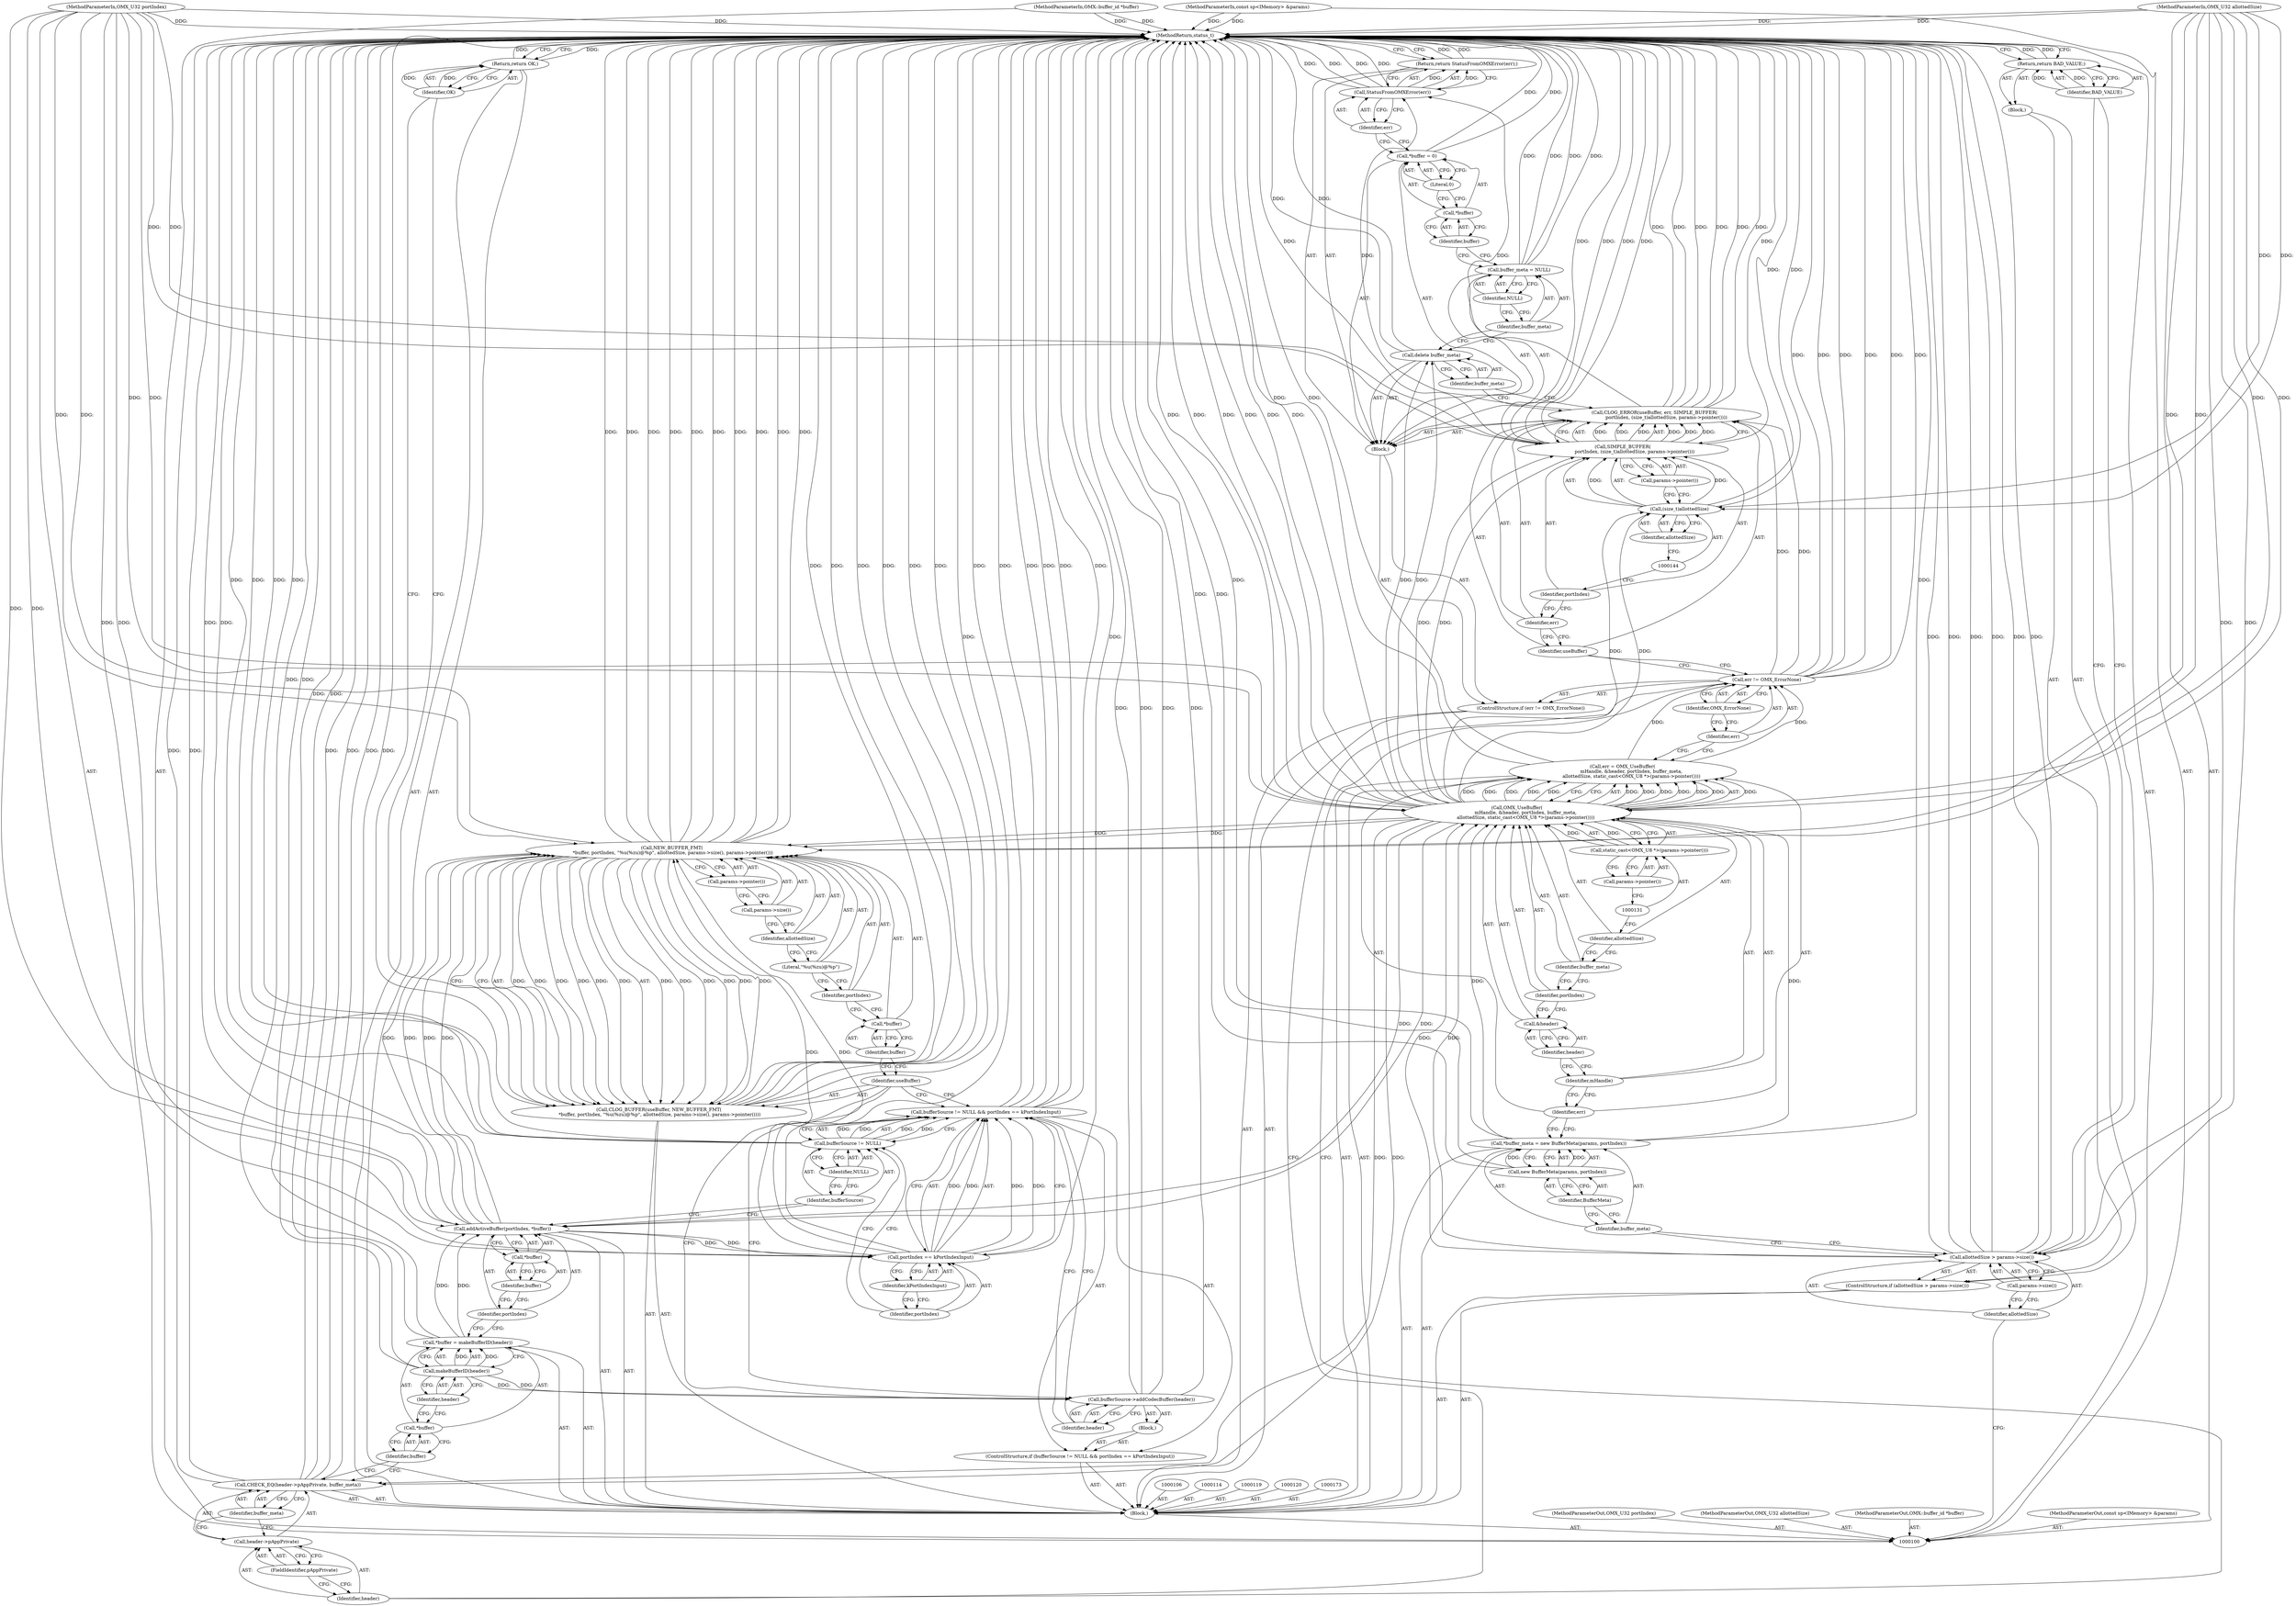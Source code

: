 digraph "0_Android_b351eabb428c7ca85a34513c64601f437923d576_11" {
"1000197" [label="(MethodReturn,status_t)"];
"1000115" [label="(Call,*buffer_meta = new BufferMeta(params, portIndex))"];
"1000116" [label="(Identifier,buffer_meta)"];
"1000117" [label="(Call,new BufferMeta(params, portIndex))"];
"1000118" [label="(Identifier,BufferMeta)"];
"1000121" [label="(Call,err = OMX_UseBuffer(\n            mHandle, &header, portIndex, buffer_meta,\n            allottedSize, static_cast<OMX_U8 *>(params->pointer())))"];
"1000122" [label="(Identifier,err)"];
"1000123" [label="(Call,OMX_UseBuffer(\n            mHandle, &header, portIndex, buffer_meta,\n            allottedSize, static_cast<OMX_U8 *>(params->pointer())))"];
"1000124" [label="(Identifier,mHandle)"];
"1000125" [label="(Call,&header)"];
"1000126" [label="(Identifier,header)"];
"1000127" [label="(Identifier,portIndex)"];
"1000128" [label="(Identifier,buffer_meta)"];
"1000129" [label="(Identifier,allottedSize)"];
"1000130" [label="(Call,static_cast<OMX_U8 *>(params->pointer()))"];
"1000132" [label="(Call,params->pointer())"];
"1000133" [label="(ControlStructure,if (err != OMX_ErrorNone))"];
"1000136" [label="(Identifier,OMX_ErrorNone)"];
"1000137" [label="(Block,)"];
"1000134" [label="(Call,err != OMX_ErrorNone)"];
"1000135" [label="(Identifier,err)"];
"1000139" [label="(Identifier,useBuffer)"];
"1000140" [label="(Identifier,err)"];
"1000141" [label="(Call,SIMPLE_BUFFER(\n                portIndex, (size_t)allottedSize, params->pointer()))"];
"1000138" [label="(Call,CLOG_ERROR(useBuffer, err, SIMPLE_BUFFER(\n                portIndex, (size_t)allottedSize, params->pointer())))"];
"1000102" [label="(MethodParameterIn,const sp<IMemory> &params)"];
"1000327" [label="(MethodParameterOut,const sp<IMemory> &params)"];
"1000101" [label="(MethodParameterIn,OMX_U32 portIndex)"];
"1000326" [label="(MethodParameterOut,OMX_U32 portIndex)"];
"1000142" [label="(Identifier,portIndex)"];
"1000143" [label="(Call,(size_t)allottedSize)"];
"1000145" [label="(Identifier,allottedSize)"];
"1000146" [label="(Call,params->pointer())"];
"1000147" [label="(Call,delete buffer_meta)"];
"1000148" [label="(Identifier,buffer_meta)"];
"1000151" [label="(Identifier,NULL)"];
"1000149" [label="(Call,buffer_meta = NULL)"];
"1000150" [label="(Identifier,buffer_meta)"];
"1000152" [label="(Call,*buffer = 0)"];
"1000153" [label="(Call,*buffer)"];
"1000155" [label="(Literal,0)"];
"1000154" [label="(Identifier,buffer)"];
"1000156" [label="(Return,return StatusFromOMXError(err);)"];
"1000158" [label="(Identifier,err)"];
"1000157" [label="(Call,StatusFromOMXError(err))"];
"1000104" [label="(MethodParameterIn,OMX_U32 allottedSize)"];
"1000329" [label="(MethodParameterOut,OMX_U32 allottedSize)"];
"1000105" [label="(Block,)"];
"1000103" [label="(MethodParameterIn,OMX::buffer_id *buffer)"];
"1000328" [label="(MethodParameterOut,OMX::buffer_id *buffer)"];
"1000160" [label="(Call,header->pAppPrivate)"];
"1000161" [label="(Identifier,header)"];
"1000162" [label="(FieldIdentifier,pAppPrivate)"];
"1000163" [label="(Identifier,buffer_meta)"];
"1000159" [label="(Call,CHECK_EQ(header->pAppPrivate, buffer_meta))"];
"1000164" [label="(Call,*buffer = makeBufferID(header))"];
"1000165" [label="(Call,*buffer)"];
"1000167" [label="(Call,makeBufferID(header))"];
"1000166" [label="(Identifier,buffer)"];
"1000168" [label="(Identifier,header)"];
"1000170" [label="(Identifier,portIndex)"];
"1000171" [label="(Call,*buffer)"];
"1000172" [label="(Identifier,buffer)"];
"1000169" [label="(Call,addActiveBuffer(portIndex, *buffer))"];
"1000174" [label="(ControlStructure,if (bufferSource != NULL && portIndex == kPortIndexInput))"];
"1000178" [label="(Identifier,NULL)"];
"1000179" [label="(Call,portIndex == kPortIndexInput)"];
"1000180" [label="(Identifier,portIndex)"];
"1000181" [label="(Identifier,kPortIndexInput)"];
"1000175" [label="(Call,bufferSource != NULL && portIndex == kPortIndexInput)"];
"1000176" [label="(Call,bufferSource != NULL)"];
"1000177" [label="(Identifier,bufferSource)"];
"1000182" [label="(Block,)"];
"1000184" [label="(Identifier,header)"];
"1000183" [label="(Call,bufferSource->addCodecBuffer(header))"];
"1000186" [label="(Identifier,useBuffer)"];
"1000187" [label="(Call,NEW_BUFFER_FMT(\n *buffer, portIndex, \"%u(%zu)@%p\", allottedSize, params->size(), params->pointer()))"];
"1000185" [label="(Call,CLOG_BUFFER(useBuffer, NEW_BUFFER_FMT(\n *buffer, portIndex, \"%u(%zu)@%p\", allottedSize, params->size(), params->pointer())))"];
"1000188" [label="(Call,*buffer)"];
"1000190" [label="(Identifier,portIndex)"];
"1000189" [label="(Identifier,buffer)"];
"1000191" [label="(Literal,\"%u(%zu)@%p\")"];
"1000192" [label="(Identifier,allottedSize)"];
"1000193" [label="(Call,params->size())"];
"1000194" [label="(Call,params->pointer())"];
"1000195" [label="(Return,return OK;)"];
"1000196" [label="(Identifier,OK)"];
"1000107" [label="(ControlStructure,if (allottedSize > params->size()))"];
"1000110" [label="(Call,params->size())"];
"1000111" [label="(Block,)"];
"1000108" [label="(Call,allottedSize > params->size())"];
"1000109" [label="(Identifier,allottedSize)"];
"1000113" [label="(Identifier,BAD_VALUE)"];
"1000112" [label="(Return,return BAD_VALUE;)"];
"1000197" -> "1000100"  [label="AST: "];
"1000197" -> "1000112"  [label="CFG: "];
"1000197" -> "1000156"  [label="CFG: "];
"1000197" -> "1000195"  [label="CFG: "];
"1000108" -> "1000197"  [label="DDG: "];
"1000108" -> "1000197"  [label="DDG: "];
"1000108" -> "1000197"  [label="DDG: "];
"1000185" -> "1000197"  [label="DDG: "];
"1000185" -> "1000197"  [label="DDG: "];
"1000185" -> "1000197"  [label="DDG: "];
"1000149" -> "1000197"  [label="DDG: "];
"1000149" -> "1000197"  [label="DDG: "];
"1000157" -> "1000197"  [label="DDG: "];
"1000157" -> "1000197"  [label="DDG: "];
"1000159" -> "1000197"  [label="DDG: "];
"1000159" -> "1000197"  [label="DDG: "];
"1000159" -> "1000197"  [label="DDG: "];
"1000179" -> "1000197"  [label="DDG: "];
"1000152" -> "1000197"  [label="DDG: "];
"1000117" -> "1000197"  [label="DDG: "];
"1000102" -> "1000197"  [label="DDG: "];
"1000138" -> "1000197"  [label="DDG: "];
"1000138" -> "1000197"  [label="DDG: "];
"1000138" -> "1000197"  [label="DDG: "];
"1000123" -> "1000197"  [label="DDG: "];
"1000123" -> "1000197"  [label="DDG: "];
"1000123" -> "1000197"  [label="DDG: "];
"1000115" -> "1000197"  [label="DDG: "];
"1000187" -> "1000197"  [label="DDG: "];
"1000187" -> "1000197"  [label="DDG: "];
"1000187" -> "1000197"  [label="DDG: "];
"1000187" -> "1000197"  [label="DDG: "];
"1000187" -> "1000197"  [label="DDG: "];
"1000176" -> "1000197"  [label="DDG: "];
"1000176" -> "1000197"  [label="DDG: "];
"1000167" -> "1000197"  [label="DDG: "];
"1000141" -> "1000197"  [label="DDG: "];
"1000141" -> "1000197"  [label="DDG: "];
"1000141" -> "1000197"  [label="DDG: "];
"1000169" -> "1000197"  [label="DDG: "];
"1000175" -> "1000197"  [label="DDG: "];
"1000175" -> "1000197"  [label="DDG: "];
"1000175" -> "1000197"  [label="DDG: "];
"1000104" -> "1000197"  [label="DDG: "];
"1000121" -> "1000197"  [label="DDG: "];
"1000183" -> "1000197"  [label="DDG: "];
"1000183" -> "1000197"  [label="DDG: "];
"1000164" -> "1000197"  [label="DDG: "];
"1000134" -> "1000197"  [label="DDG: "];
"1000134" -> "1000197"  [label="DDG: "];
"1000134" -> "1000197"  [label="DDG: "];
"1000103" -> "1000197"  [label="DDG: "];
"1000101" -> "1000197"  [label="DDG: "];
"1000143" -> "1000197"  [label="DDG: "];
"1000147" -> "1000197"  [label="DDG: "];
"1000112" -> "1000197"  [label="DDG: "];
"1000195" -> "1000197"  [label="DDG: "];
"1000156" -> "1000197"  [label="DDG: "];
"1000115" -> "1000105"  [label="AST: "];
"1000115" -> "1000117"  [label="CFG: "];
"1000116" -> "1000115"  [label="AST: "];
"1000117" -> "1000115"  [label="AST: "];
"1000122" -> "1000115"  [label="CFG: "];
"1000115" -> "1000197"  [label="DDG: "];
"1000117" -> "1000115"  [label="DDG: "];
"1000115" -> "1000123"  [label="DDG: "];
"1000116" -> "1000115"  [label="AST: "];
"1000116" -> "1000108"  [label="CFG: "];
"1000118" -> "1000116"  [label="CFG: "];
"1000117" -> "1000115"  [label="AST: "];
"1000117" -> "1000118"  [label="CFG: "];
"1000118" -> "1000117"  [label="AST: "];
"1000115" -> "1000117"  [label="CFG: "];
"1000117" -> "1000197"  [label="DDG: "];
"1000117" -> "1000115"  [label="DDG: "];
"1000118" -> "1000117"  [label="AST: "];
"1000118" -> "1000116"  [label="CFG: "];
"1000117" -> "1000118"  [label="CFG: "];
"1000121" -> "1000105"  [label="AST: "];
"1000121" -> "1000123"  [label="CFG: "];
"1000122" -> "1000121"  [label="AST: "];
"1000123" -> "1000121"  [label="AST: "];
"1000135" -> "1000121"  [label="CFG: "];
"1000121" -> "1000197"  [label="DDG: "];
"1000123" -> "1000121"  [label="DDG: "];
"1000123" -> "1000121"  [label="DDG: "];
"1000123" -> "1000121"  [label="DDG: "];
"1000123" -> "1000121"  [label="DDG: "];
"1000123" -> "1000121"  [label="DDG: "];
"1000123" -> "1000121"  [label="DDG: "];
"1000121" -> "1000134"  [label="DDG: "];
"1000122" -> "1000121"  [label="AST: "];
"1000122" -> "1000115"  [label="CFG: "];
"1000124" -> "1000122"  [label="CFG: "];
"1000123" -> "1000121"  [label="AST: "];
"1000123" -> "1000130"  [label="CFG: "];
"1000124" -> "1000123"  [label="AST: "];
"1000125" -> "1000123"  [label="AST: "];
"1000127" -> "1000123"  [label="AST: "];
"1000128" -> "1000123"  [label="AST: "];
"1000129" -> "1000123"  [label="AST: "];
"1000130" -> "1000123"  [label="AST: "];
"1000121" -> "1000123"  [label="CFG: "];
"1000123" -> "1000197"  [label="DDG: "];
"1000123" -> "1000197"  [label="DDG: "];
"1000123" -> "1000197"  [label="DDG: "];
"1000123" -> "1000121"  [label="DDG: "];
"1000123" -> "1000121"  [label="DDG: "];
"1000123" -> "1000121"  [label="DDG: "];
"1000123" -> "1000121"  [label="DDG: "];
"1000123" -> "1000121"  [label="DDG: "];
"1000123" -> "1000121"  [label="DDG: "];
"1000101" -> "1000123"  [label="DDG: "];
"1000115" -> "1000123"  [label="DDG: "];
"1000108" -> "1000123"  [label="DDG: "];
"1000104" -> "1000123"  [label="DDG: "];
"1000130" -> "1000123"  [label="DDG: "];
"1000123" -> "1000141"  [label="DDG: "];
"1000123" -> "1000143"  [label="DDG: "];
"1000123" -> "1000147"  [label="DDG: "];
"1000123" -> "1000159"  [label="DDG: "];
"1000123" -> "1000169"  [label="DDG: "];
"1000123" -> "1000187"  [label="DDG: "];
"1000124" -> "1000123"  [label="AST: "];
"1000124" -> "1000122"  [label="CFG: "];
"1000126" -> "1000124"  [label="CFG: "];
"1000125" -> "1000123"  [label="AST: "];
"1000125" -> "1000126"  [label="CFG: "];
"1000126" -> "1000125"  [label="AST: "];
"1000127" -> "1000125"  [label="CFG: "];
"1000126" -> "1000125"  [label="AST: "];
"1000126" -> "1000124"  [label="CFG: "];
"1000125" -> "1000126"  [label="CFG: "];
"1000127" -> "1000123"  [label="AST: "];
"1000127" -> "1000125"  [label="CFG: "];
"1000128" -> "1000127"  [label="CFG: "];
"1000128" -> "1000123"  [label="AST: "];
"1000128" -> "1000127"  [label="CFG: "];
"1000129" -> "1000128"  [label="CFG: "];
"1000129" -> "1000123"  [label="AST: "];
"1000129" -> "1000128"  [label="CFG: "];
"1000131" -> "1000129"  [label="CFG: "];
"1000130" -> "1000123"  [label="AST: "];
"1000130" -> "1000132"  [label="CFG: "];
"1000131" -> "1000130"  [label="AST: "];
"1000132" -> "1000130"  [label="AST: "];
"1000123" -> "1000130"  [label="CFG: "];
"1000130" -> "1000123"  [label="DDG: "];
"1000132" -> "1000130"  [label="AST: "];
"1000132" -> "1000131"  [label="CFG: "];
"1000130" -> "1000132"  [label="CFG: "];
"1000133" -> "1000105"  [label="AST: "];
"1000134" -> "1000133"  [label="AST: "];
"1000137" -> "1000133"  [label="AST: "];
"1000136" -> "1000134"  [label="AST: "];
"1000136" -> "1000135"  [label="CFG: "];
"1000134" -> "1000136"  [label="CFG: "];
"1000137" -> "1000133"  [label="AST: "];
"1000138" -> "1000137"  [label="AST: "];
"1000147" -> "1000137"  [label="AST: "];
"1000149" -> "1000137"  [label="AST: "];
"1000152" -> "1000137"  [label="AST: "];
"1000156" -> "1000137"  [label="AST: "];
"1000134" -> "1000133"  [label="AST: "];
"1000134" -> "1000136"  [label="CFG: "];
"1000135" -> "1000134"  [label="AST: "];
"1000136" -> "1000134"  [label="AST: "];
"1000139" -> "1000134"  [label="CFG: "];
"1000161" -> "1000134"  [label="CFG: "];
"1000134" -> "1000197"  [label="DDG: "];
"1000134" -> "1000197"  [label="DDG: "];
"1000134" -> "1000197"  [label="DDG: "];
"1000121" -> "1000134"  [label="DDG: "];
"1000134" -> "1000138"  [label="DDG: "];
"1000135" -> "1000134"  [label="AST: "];
"1000135" -> "1000121"  [label="CFG: "];
"1000136" -> "1000135"  [label="CFG: "];
"1000139" -> "1000138"  [label="AST: "];
"1000139" -> "1000134"  [label="CFG: "];
"1000140" -> "1000139"  [label="CFG: "];
"1000140" -> "1000138"  [label="AST: "];
"1000140" -> "1000139"  [label="CFG: "];
"1000142" -> "1000140"  [label="CFG: "];
"1000141" -> "1000138"  [label="AST: "];
"1000141" -> "1000146"  [label="CFG: "];
"1000142" -> "1000141"  [label="AST: "];
"1000143" -> "1000141"  [label="AST: "];
"1000146" -> "1000141"  [label="AST: "];
"1000138" -> "1000141"  [label="CFG: "];
"1000141" -> "1000197"  [label="DDG: "];
"1000141" -> "1000197"  [label="DDG: "];
"1000141" -> "1000197"  [label="DDG: "];
"1000141" -> "1000138"  [label="DDG: "];
"1000141" -> "1000138"  [label="DDG: "];
"1000141" -> "1000138"  [label="DDG: "];
"1000123" -> "1000141"  [label="DDG: "];
"1000101" -> "1000141"  [label="DDG: "];
"1000143" -> "1000141"  [label="DDG: "];
"1000138" -> "1000137"  [label="AST: "];
"1000138" -> "1000141"  [label="CFG: "];
"1000139" -> "1000138"  [label="AST: "];
"1000140" -> "1000138"  [label="AST: "];
"1000141" -> "1000138"  [label="AST: "];
"1000148" -> "1000138"  [label="CFG: "];
"1000138" -> "1000197"  [label="DDG: "];
"1000138" -> "1000197"  [label="DDG: "];
"1000138" -> "1000197"  [label="DDG: "];
"1000134" -> "1000138"  [label="DDG: "];
"1000141" -> "1000138"  [label="DDG: "];
"1000141" -> "1000138"  [label="DDG: "];
"1000141" -> "1000138"  [label="DDG: "];
"1000138" -> "1000157"  [label="DDG: "];
"1000102" -> "1000100"  [label="AST: "];
"1000102" -> "1000197"  [label="DDG: "];
"1000327" -> "1000100"  [label="AST: "];
"1000101" -> "1000100"  [label="AST: "];
"1000101" -> "1000197"  [label="DDG: "];
"1000101" -> "1000123"  [label="DDG: "];
"1000101" -> "1000141"  [label="DDG: "];
"1000101" -> "1000169"  [label="DDG: "];
"1000101" -> "1000179"  [label="DDG: "];
"1000101" -> "1000187"  [label="DDG: "];
"1000326" -> "1000100"  [label="AST: "];
"1000142" -> "1000141"  [label="AST: "];
"1000142" -> "1000140"  [label="CFG: "];
"1000144" -> "1000142"  [label="CFG: "];
"1000143" -> "1000141"  [label="AST: "];
"1000143" -> "1000145"  [label="CFG: "];
"1000144" -> "1000143"  [label="AST: "];
"1000145" -> "1000143"  [label="AST: "];
"1000146" -> "1000143"  [label="CFG: "];
"1000143" -> "1000197"  [label="DDG: "];
"1000143" -> "1000141"  [label="DDG: "];
"1000123" -> "1000143"  [label="DDG: "];
"1000104" -> "1000143"  [label="DDG: "];
"1000145" -> "1000143"  [label="AST: "];
"1000145" -> "1000144"  [label="CFG: "];
"1000143" -> "1000145"  [label="CFG: "];
"1000146" -> "1000141"  [label="AST: "];
"1000146" -> "1000143"  [label="CFG: "];
"1000141" -> "1000146"  [label="CFG: "];
"1000147" -> "1000137"  [label="AST: "];
"1000147" -> "1000148"  [label="CFG: "];
"1000148" -> "1000147"  [label="AST: "];
"1000150" -> "1000147"  [label="CFG: "];
"1000147" -> "1000197"  [label="DDG: "];
"1000123" -> "1000147"  [label="DDG: "];
"1000148" -> "1000147"  [label="AST: "];
"1000148" -> "1000138"  [label="CFG: "];
"1000147" -> "1000148"  [label="CFG: "];
"1000151" -> "1000149"  [label="AST: "];
"1000151" -> "1000150"  [label="CFG: "];
"1000149" -> "1000151"  [label="CFG: "];
"1000149" -> "1000137"  [label="AST: "];
"1000149" -> "1000151"  [label="CFG: "];
"1000150" -> "1000149"  [label="AST: "];
"1000151" -> "1000149"  [label="AST: "];
"1000154" -> "1000149"  [label="CFG: "];
"1000149" -> "1000197"  [label="DDG: "];
"1000149" -> "1000197"  [label="DDG: "];
"1000150" -> "1000149"  [label="AST: "];
"1000150" -> "1000147"  [label="CFG: "];
"1000151" -> "1000150"  [label="CFG: "];
"1000152" -> "1000137"  [label="AST: "];
"1000152" -> "1000155"  [label="CFG: "];
"1000153" -> "1000152"  [label="AST: "];
"1000155" -> "1000152"  [label="AST: "];
"1000158" -> "1000152"  [label="CFG: "];
"1000152" -> "1000197"  [label="DDG: "];
"1000153" -> "1000152"  [label="AST: "];
"1000153" -> "1000154"  [label="CFG: "];
"1000154" -> "1000153"  [label="AST: "];
"1000155" -> "1000153"  [label="CFG: "];
"1000155" -> "1000152"  [label="AST: "];
"1000155" -> "1000153"  [label="CFG: "];
"1000152" -> "1000155"  [label="CFG: "];
"1000154" -> "1000153"  [label="AST: "];
"1000154" -> "1000149"  [label="CFG: "];
"1000153" -> "1000154"  [label="CFG: "];
"1000156" -> "1000137"  [label="AST: "];
"1000156" -> "1000157"  [label="CFG: "];
"1000157" -> "1000156"  [label="AST: "];
"1000197" -> "1000156"  [label="CFG: "];
"1000156" -> "1000197"  [label="DDG: "];
"1000157" -> "1000156"  [label="DDG: "];
"1000158" -> "1000157"  [label="AST: "];
"1000158" -> "1000152"  [label="CFG: "];
"1000157" -> "1000158"  [label="CFG: "];
"1000157" -> "1000156"  [label="AST: "];
"1000157" -> "1000158"  [label="CFG: "];
"1000158" -> "1000157"  [label="AST: "];
"1000156" -> "1000157"  [label="CFG: "];
"1000157" -> "1000197"  [label="DDG: "];
"1000157" -> "1000197"  [label="DDG: "];
"1000157" -> "1000156"  [label="DDG: "];
"1000138" -> "1000157"  [label="DDG: "];
"1000104" -> "1000100"  [label="AST: "];
"1000104" -> "1000197"  [label="DDG: "];
"1000104" -> "1000108"  [label="DDG: "];
"1000104" -> "1000123"  [label="DDG: "];
"1000104" -> "1000143"  [label="DDG: "];
"1000104" -> "1000187"  [label="DDG: "];
"1000329" -> "1000100"  [label="AST: "];
"1000105" -> "1000100"  [label="AST: "];
"1000106" -> "1000105"  [label="AST: "];
"1000107" -> "1000105"  [label="AST: "];
"1000114" -> "1000105"  [label="AST: "];
"1000115" -> "1000105"  [label="AST: "];
"1000119" -> "1000105"  [label="AST: "];
"1000120" -> "1000105"  [label="AST: "];
"1000121" -> "1000105"  [label="AST: "];
"1000133" -> "1000105"  [label="AST: "];
"1000159" -> "1000105"  [label="AST: "];
"1000164" -> "1000105"  [label="AST: "];
"1000169" -> "1000105"  [label="AST: "];
"1000173" -> "1000105"  [label="AST: "];
"1000174" -> "1000105"  [label="AST: "];
"1000185" -> "1000105"  [label="AST: "];
"1000195" -> "1000105"  [label="AST: "];
"1000103" -> "1000100"  [label="AST: "];
"1000103" -> "1000197"  [label="DDG: "];
"1000328" -> "1000100"  [label="AST: "];
"1000160" -> "1000159"  [label="AST: "];
"1000160" -> "1000162"  [label="CFG: "];
"1000161" -> "1000160"  [label="AST: "];
"1000162" -> "1000160"  [label="AST: "];
"1000163" -> "1000160"  [label="CFG: "];
"1000161" -> "1000160"  [label="AST: "];
"1000161" -> "1000134"  [label="CFG: "];
"1000162" -> "1000161"  [label="CFG: "];
"1000162" -> "1000160"  [label="AST: "];
"1000162" -> "1000161"  [label="CFG: "];
"1000160" -> "1000162"  [label="CFG: "];
"1000163" -> "1000159"  [label="AST: "];
"1000163" -> "1000160"  [label="CFG: "];
"1000159" -> "1000163"  [label="CFG: "];
"1000159" -> "1000105"  [label="AST: "];
"1000159" -> "1000163"  [label="CFG: "];
"1000160" -> "1000159"  [label="AST: "];
"1000163" -> "1000159"  [label="AST: "];
"1000166" -> "1000159"  [label="CFG: "];
"1000159" -> "1000197"  [label="DDG: "];
"1000159" -> "1000197"  [label="DDG: "];
"1000159" -> "1000197"  [label="DDG: "];
"1000123" -> "1000159"  [label="DDG: "];
"1000164" -> "1000105"  [label="AST: "];
"1000164" -> "1000167"  [label="CFG: "];
"1000165" -> "1000164"  [label="AST: "];
"1000167" -> "1000164"  [label="AST: "];
"1000170" -> "1000164"  [label="CFG: "];
"1000164" -> "1000197"  [label="DDG: "];
"1000167" -> "1000164"  [label="DDG: "];
"1000164" -> "1000169"  [label="DDG: "];
"1000165" -> "1000164"  [label="AST: "];
"1000165" -> "1000166"  [label="CFG: "];
"1000166" -> "1000165"  [label="AST: "];
"1000168" -> "1000165"  [label="CFG: "];
"1000167" -> "1000164"  [label="AST: "];
"1000167" -> "1000168"  [label="CFG: "];
"1000168" -> "1000167"  [label="AST: "];
"1000164" -> "1000167"  [label="CFG: "];
"1000167" -> "1000197"  [label="DDG: "];
"1000167" -> "1000164"  [label="DDG: "];
"1000167" -> "1000183"  [label="DDG: "];
"1000166" -> "1000165"  [label="AST: "];
"1000166" -> "1000159"  [label="CFG: "];
"1000165" -> "1000166"  [label="CFG: "];
"1000168" -> "1000167"  [label="AST: "];
"1000168" -> "1000165"  [label="CFG: "];
"1000167" -> "1000168"  [label="CFG: "];
"1000170" -> "1000169"  [label="AST: "];
"1000170" -> "1000164"  [label="CFG: "];
"1000172" -> "1000170"  [label="CFG: "];
"1000171" -> "1000169"  [label="AST: "];
"1000171" -> "1000172"  [label="CFG: "];
"1000172" -> "1000171"  [label="AST: "];
"1000169" -> "1000171"  [label="CFG: "];
"1000172" -> "1000171"  [label="AST: "];
"1000172" -> "1000170"  [label="CFG: "];
"1000171" -> "1000172"  [label="CFG: "];
"1000169" -> "1000105"  [label="AST: "];
"1000169" -> "1000171"  [label="CFG: "];
"1000170" -> "1000169"  [label="AST: "];
"1000171" -> "1000169"  [label="AST: "];
"1000177" -> "1000169"  [label="CFG: "];
"1000169" -> "1000197"  [label="DDG: "];
"1000123" -> "1000169"  [label="DDG: "];
"1000101" -> "1000169"  [label="DDG: "];
"1000164" -> "1000169"  [label="DDG: "];
"1000169" -> "1000179"  [label="DDG: "];
"1000169" -> "1000187"  [label="DDG: "];
"1000169" -> "1000187"  [label="DDG: "];
"1000174" -> "1000105"  [label="AST: "];
"1000175" -> "1000174"  [label="AST: "];
"1000182" -> "1000174"  [label="AST: "];
"1000178" -> "1000176"  [label="AST: "];
"1000178" -> "1000177"  [label="CFG: "];
"1000176" -> "1000178"  [label="CFG: "];
"1000179" -> "1000175"  [label="AST: "];
"1000179" -> "1000181"  [label="CFG: "];
"1000180" -> "1000179"  [label="AST: "];
"1000181" -> "1000179"  [label="AST: "];
"1000175" -> "1000179"  [label="CFG: "];
"1000179" -> "1000197"  [label="DDG: "];
"1000179" -> "1000175"  [label="DDG: "];
"1000179" -> "1000175"  [label="DDG: "];
"1000169" -> "1000179"  [label="DDG: "];
"1000101" -> "1000179"  [label="DDG: "];
"1000179" -> "1000187"  [label="DDG: "];
"1000180" -> "1000179"  [label="AST: "];
"1000180" -> "1000176"  [label="CFG: "];
"1000181" -> "1000180"  [label="CFG: "];
"1000181" -> "1000179"  [label="AST: "];
"1000181" -> "1000180"  [label="CFG: "];
"1000179" -> "1000181"  [label="CFG: "];
"1000175" -> "1000174"  [label="AST: "];
"1000175" -> "1000176"  [label="CFG: "];
"1000175" -> "1000179"  [label="CFG: "];
"1000176" -> "1000175"  [label="AST: "];
"1000179" -> "1000175"  [label="AST: "];
"1000184" -> "1000175"  [label="CFG: "];
"1000186" -> "1000175"  [label="CFG: "];
"1000175" -> "1000197"  [label="DDG: "];
"1000175" -> "1000197"  [label="DDG: "];
"1000175" -> "1000197"  [label="DDG: "];
"1000176" -> "1000175"  [label="DDG: "];
"1000176" -> "1000175"  [label="DDG: "];
"1000179" -> "1000175"  [label="DDG: "];
"1000179" -> "1000175"  [label="DDG: "];
"1000176" -> "1000175"  [label="AST: "];
"1000176" -> "1000178"  [label="CFG: "];
"1000177" -> "1000176"  [label="AST: "];
"1000178" -> "1000176"  [label="AST: "];
"1000180" -> "1000176"  [label="CFG: "];
"1000175" -> "1000176"  [label="CFG: "];
"1000176" -> "1000197"  [label="DDG: "];
"1000176" -> "1000197"  [label="DDG: "];
"1000176" -> "1000175"  [label="DDG: "];
"1000176" -> "1000175"  [label="DDG: "];
"1000177" -> "1000176"  [label="AST: "];
"1000177" -> "1000169"  [label="CFG: "];
"1000178" -> "1000177"  [label="CFG: "];
"1000182" -> "1000174"  [label="AST: "];
"1000183" -> "1000182"  [label="AST: "];
"1000184" -> "1000183"  [label="AST: "];
"1000184" -> "1000175"  [label="CFG: "];
"1000183" -> "1000184"  [label="CFG: "];
"1000183" -> "1000182"  [label="AST: "];
"1000183" -> "1000184"  [label="CFG: "];
"1000184" -> "1000183"  [label="AST: "];
"1000186" -> "1000183"  [label="CFG: "];
"1000183" -> "1000197"  [label="DDG: "];
"1000183" -> "1000197"  [label="DDG: "];
"1000167" -> "1000183"  [label="DDG: "];
"1000186" -> "1000185"  [label="AST: "];
"1000186" -> "1000183"  [label="CFG: "];
"1000186" -> "1000175"  [label="CFG: "];
"1000189" -> "1000186"  [label="CFG: "];
"1000187" -> "1000185"  [label="AST: "];
"1000187" -> "1000194"  [label="CFG: "];
"1000188" -> "1000187"  [label="AST: "];
"1000190" -> "1000187"  [label="AST: "];
"1000191" -> "1000187"  [label="AST: "];
"1000192" -> "1000187"  [label="AST: "];
"1000193" -> "1000187"  [label="AST: "];
"1000194" -> "1000187"  [label="AST: "];
"1000185" -> "1000187"  [label="CFG: "];
"1000187" -> "1000197"  [label="DDG: "];
"1000187" -> "1000197"  [label="DDG: "];
"1000187" -> "1000197"  [label="DDG: "];
"1000187" -> "1000197"  [label="DDG: "];
"1000187" -> "1000197"  [label="DDG: "];
"1000187" -> "1000185"  [label="DDG: "];
"1000187" -> "1000185"  [label="DDG: "];
"1000187" -> "1000185"  [label="DDG: "];
"1000187" -> "1000185"  [label="DDG: "];
"1000187" -> "1000185"  [label="DDG: "];
"1000187" -> "1000185"  [label="DDG: "];
"1000169" -> "1000187"  [label="DDG: "];
"1000169" -> "1000187"  [label="DDG: "];
"1000179" -> "1000187"  [label="DDG: "];
"1000101" -> "1000187"  [label="DDG: "];
"1000123" -> "1000187"  [label="DDG: "];
"1000104" -> "1000187"  [label="DDG: "];
"1000185" -> "1000105"  [label="AST: "];
"1000185" -> "1000187"  [label="CFG: "];
"1000186" -> "1000185"  [label="AST: "];
"1000187" -> "1000185"  [label="AST: "];
"1000196" -> "1000185"  [label="CFG: "];
"1000185" -> "1000197"  [label="DDG: "];
"1000185" -> "1000197"  [label="DDG: "];
"1000185" -> "1000197"  [label="DDG: "];
"1000187" -> "1000185"  [label="DDG: "];
"1000187" -> "1000185"  [label="DDG: "];
"1000187" -> "1000185"  [label="DDG: "];
"1000187" -> "1000185"  [label="DDG: "];
"1000187" -> "1000185"  [label="DDG: "];
"1000187" -> "1000185"  [label="DDG: "];
"1000188" -> "1000187"  [label="AST: "];
"1000188" -> "1000189"  [label="CFG: "];
"1000189" -> "1000188"  [label="AST: "];
"1000190" -> "1000188"  [label="CFG: "];
"1000190" -> "1000187"  [label="AST: "];
"1000190" -> "1000188"  [label="CFG: "];
"1000191" -> "1000190"  [label="CFG: "];
"1000189" -> "1000188"  [label="AST: "];
"1000189" -> "1000186"  [label="CFG: "];
"1000188" -> "1000189"  [label="CFG: "];
"1000191" -> "1000187"  [label="AST: "];
"1000191" -> "1000190"  [label="CFG: "];
"1000192" -> "1000191"  [label="CFG: "];
"1000192" -> "1000187"  [label="AST: "];
"1000192" -> "1000191"  [label="CFG: "];
"1000193" -> "1000192"  [label="CFG: "];
"1000193" -> "1000187"  [label="AST: "];
"1000193" -> "1000192"  [label="CFG: "];
"1000194" -> "1000193"  [label="CFG: "];
"1000194" -> "1000187"  [label="AST: "];
"1000194" -> "1000193"  [label="CFG: "];
"1000187" -> "1000194"  [label="CFG: "];
"1000195" -> "1000105"  [label="AST: "];
"1000195" -> "1000196"  [label="CFG: "];
"1000196" -> "1000195"  [label="AST: "];
"1000197" -> "1000195"  [label="CFG: "];
"1000195" -> "1000197"  [label="DDG: "];
"1000196" -> "1000195"  [label="DDG: "];
"1000196" -> "1000195"  [label="AST: "];
"1000196" -> "1000185"  [label="CFG: "];
"1000195" -> "1000196"  [label="CFG: "];
"1000196" -> "1000195"  [label="DDG: "];
"1000107" -> "1000105"  [label="AST: "];
"1000108" -> "1000107"  [label="AST: "];
"1000111" -> "1000107"  [label="AST: "];
"1000110" -> "1000108"  [label="AST: "];
"1000110" -> "1000109"  [label="CFG: "];
"1000108" -> "1000110"  [label="CFG: "];
"1000111" -> "1000107"  [label="AST: "];
"1000112" -> "1000111"  [label="AST: "];
"1000108" -> "1000107"  [label="AST: "];
"1000108" -> "1000110"  [label="CFG: "];
"1000109" -> "1000108"  [label="AST: "];
"1000110" -> "1000108"  [label="AST: "];
"1000113" -> "1000108"  [label="CFG: "];
"1000116" -> "1000108"  [label="CFG: "];
"1000108" -> "1000197"  [label="DDG: "];
"1000108" -> "1000197"  [label="DDG: "];
"1000108" -> "1000197"  [label="DDG: "];
"1000104" -> "1000108"  [label="DDG: "];
"1000108" -> "1000123"  [label="DDG: "];
"1000109" -> "1000108"  [label="AST: "];
"1000109" -> "1000100"  [label="CFG: "];
"1000110" -> "1000109"  [label="CFG: "];
"1000113" -> "1000112"  [label="AST: "];
"1000113" -> "1000108"  [label="CFG: "];
"1000112" -> "1000113"  [label="CFG: "];
"1000113" -> "1000112"  [label="DDG: "];
"1000112" -> "1000111"  [label="AST: "];
"1000112" -> "1000113"  [label="CFG: "];
"1000113" -> "1000112"  [label="AST: "];
"1000197" -> "1000112"  [label="CFG: "];
"1000112" -> "1000197"  [label="DDG: "];
"1000113" -> "1000112"  [label="DDG: "];
}
